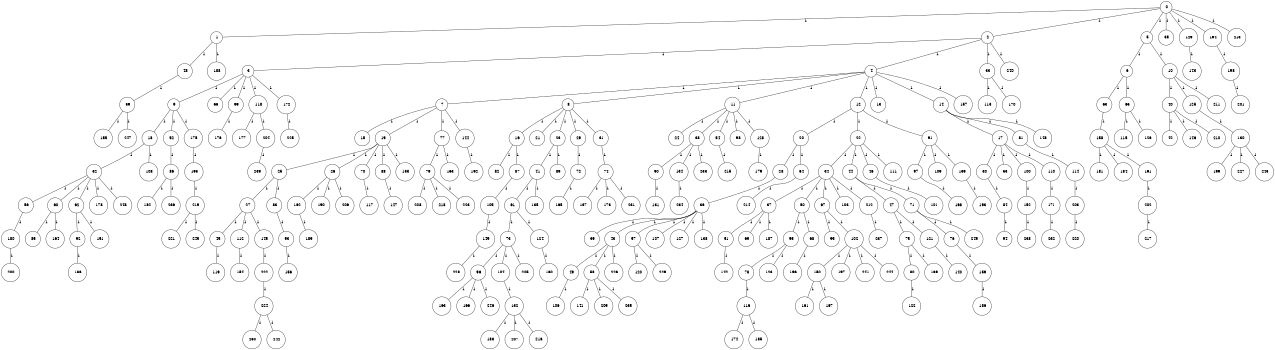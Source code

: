 graph G {
size="8.5,11;"
ratio = "expand;"
fixedsize="true;"
overlap="scale;"
node[shape=circle,width=.12,hight=.12,fontsize=12]
edge[fontsize=12]

0[label=" 0" color=black, pos="2.8044263,2.838492!"];
1[label=" 1" color=black, pos="2.2612402,2.4303908!"];
2[label=" 2" color=black, pos="2.7145223,2.0328403!"];
3[label=" 3" color=black, pos="2.2441252,1.4470863!"];
4[label=" 4" color=black, pos="1.3959835,1.7783157!"];
5[label=" 5" color=black, pos="0.61385319,1.9675309!"];
6[label=" 6" color=black, pos="1.0920363,2.5592136!"];
7[label=" 7" color=black, pos="2.5442893,1.6286565!"];
8[label=" 8" color=black, pos="0.4357417,1.0633376!"];
9[label=" 9" color=black, pos="2.2886495,1.8209076!"];
10[label=" 10" color=black, pos="2.4323695,1.8283612!"];
11[label=" 11" color=black, pos="2.5205837,2.9325716!"];
12[label=" 12" color=black, pos="0.19608082,0.53795592!"];
13[label=" 13" color=black, pos="0.43446411,2.1703046!"];
14[label=" 14" color=black, pos="0.68331781,1.07607!"];
15[label=" 15" color=black, pos="2.5157366,0.57632277!"];
16[label=" 16" color=black, pos="1.1718751,0.64846016!"];
17[label=" 17" color=black, pos="1.1333888,1.4636963!"];
18[label=" 18" color=black, pos="2.3231156,1.2422531!"];
19[label=" 19" color=black, pos="1.5675051,0.76026649!"];
20[label=" 20" color=black, pos="1.885712,0.57351988!"];
21[label=" 21" color=black, pos="1.8037092,0.84667659!"];
22[label=" 22" color=black, pos="0.47334257,0.71463415!"];
23[label=" 23" color=black, pos="2.6274731,0.94055746!"];
24[label=" 24" color=black, pos="0.93061731,0.25987275!"];
25[label=" 25" color=black, pos="2.0583854,1.6297644!"];
26[label=" 26" color=black, pos="2.0156266,1.2252003!"];
27[label=" 27" color=black, pos="0.046842231,0.34671749!"];
28[label=" 28" color=black, pos="0.28368923,2.2527304!"];
29[label=" 29" color=black, pos="0.6640618,0.57442549!"];
30[label=" 30" color=black, pos="2.0221536,1.1264835!"];
31[label=" 31" color=black, pos="1.5800166,0.44897492!"];
32[label=" 32" color=black, pos="0.65605861,1.57464!"];
33[label=" 33" color=black, pos="0.43241671,2.095945!"];
34[label=" 34" color=black, pos="1.076422,2.0311749!"];
35[label=" 35" color=black, pos="0.30661214,2.0558185!"];
36[label=" 36" color=black, pos="0.29812974,1.6776998!"];
37[label=" 37" color=black, pos="1.4079558,1.0995959!"];
38[label=" 38" color=black, pos="1.541185,1.0797361!"];
39[label=" 39" color=black, pos="2.2931204,1.6318354!"];
40[label=" 40" color=black, pos="0.23755874,0.66362302!"];
41[label=" 41" color=black, pos="0.41087981,0.11801871!"];
42[label=" 42" color=black, pos="2.0807133,2.610566!"];
43[label=" 43" color=black, pos="1.527086,1.9776268!"];
44[label=" 44" color=black, pos="0.97493326,2.7874072!"];
45[label=" 45" color=black, pos="0.90745196,1.8129985!"];
46[label=" 46" color=black, pos="0.11308258,2.5698384!"];
47[label=" 47" color=black, pos="1.4214457,0.35538204!"];
48[label=" 48" color=black, pos="2.4081492,1.3289799!"];
49[label=" 49" color=black, pos="1.7785731,2.3063308!"];
50[label=" 50" color=black, pos="0.59619223,1.2466118!"];
51[label=" 51" color=black, pos="2.5832812,1.9484939!"];
52[label=" 52" color=black, pos="1.8795653,0.94110351!"];
53[label=" 53" color=black, pos="1.6229043,2.2356542!"];
54[label=" 54" color=black, pos="1.6468367,0.14218984!"];
55[label=" 55" color=black, pos="0.0071664476,2.7272869!"];
56[label=" 56" color=black, pos="2.5165769,0.23434467!"];
57[label=" 57" color=black, pos="1.5032655,2.1544364!"];
58[label=" 58" color=black, pos="0.45757219,2.2227359!"];
59[label=" 59" color=black, pos="0.62528689,1.5990678!"];
60[label=" 60" color=black, pos="1.9071309,0.29186947!"];
61[label=" 61" color=black, pos="1.2942733,2.266022!"];
62[label=" 62" color=black, pos="0.33301626,0.0093924883!"];
63[label=" 63" color=black, pos="0.90578371,1.7554984!"];
64[label=" 64" color=black, pos="1.7929463,1.7175107!"];
65[label=" 65" color=black, pos="1.5305185,0.39566953!"];
66[label=" 66" color=black, pos="0.27299528,0.028944022!"];
67[label=" 67" color=black, pos="1.7896353,0.40313437!"];
68[label=" 68" color=black, pos="1.1681831,1.2268013!"];
69[label=" 69" color=black, pos="2.2225275,0.40356641!"];
70[label=" 70" color=black, pos="2.9010352,0.89572646!"];
71[label=" 71" color=black, pos="1.1496383,0.22917952!"];
72[label=" 72" color=black, pos="0.64106786,1.2387964!"];
73[label=" 73" color=black, pos="2.8186372,1.159677!"];
74[label=" 74" color=black, pos="0.2528714,1.9899147!"];
75[label=" 75" color=black, pos="1.8166328,1.7392728!"];
76[label=" 76" color=black, pos="0.088052911,0.44727226!"];
77[label=" 77" color=black, pos="2.4588975,0.86612415!"];
78[label=" 78" color=black, pos="1.2637976,2.1667515!"];
79[label=" 79" color=black, pos="1.4130754,1.3560205!"];
80[label=" 80" color=black, pos="2.3426212,1.2257296!"];
81[label=" 81" color=black, pos="2.2292829,2.252891!"];
82[label=" 82" color=black, pos="1.5740277,1.5246609!"];
83[label=" 83" color=black, pos="1.6358547,2.3754764!"];
84[label=" 84" color=black, pos="1.2300079,0.034488045!"];
85[label=" 85" color=black, pos="0.67358732,0.048837993!"];
86[label=" 86" color=black, pos="0.66246279,1.3508208!"];
87[label=" 87" color=black, pos="1.6115205,2.1296815!"];
88[label=" 88" color=black, pos="2.3016582,1.1154002!"];
89[label=" 89" color=black, pos="0.74081776,2.0130954!"];
90[label=" 90" color=black, pos="0.6110968,1.7055059!"];
91[label=" 91" color=black, pos="0.80169006,1.9708592!"];
92[label=" 92" color=black, pos="1.9037309,1.7206033!"];
93[label=" 93" color=black, pos="0.90595941,1.5147031!"];
94[label=" 94" color=black, pos="0.9850308,0.64396043!"];
95[label=" 95" color=black, pos="2.5723653,2.550693!"];
96[label=" 96" color=black, pos="1.1290531,1.4049646!"];
97[label=" 97" color=black, pos="0.034384314,0.18471625!"];
98[label=" 98" color=black, pos="0.95581631,2.8924326!"];
99[label=" 99" color=black, pos="2.9712045,2.7892043!"];
100[label=" 100" color=black, pos="0.86863905,2.4522537!"];
101[label=" 101" color=black, pos="1.2792489,0.34302067!"];
102[label=" 102" color=black, pos="1.8324808,0.86083105!"];
103[label=" 103" color=black, pos="2.760623,1.2788695!"];
104[label=" 104" color=black, pos="2.0776173,1.7595469!"];
105[label=" 105" color=black, pos="2.1018941,2.7574827!"];
106[label=" 106" color=black, pos="1.8344853,1.8152168!"];
107[label=" 107" color=black, pos="0.51320715,0.68062521!"];
108[label=" 108" color=black, pos="1.1142288,0.15644465!"];
109[label=" 109" color=black, pos="2.0998357,0.65775746!"];
110[label=" 110" color=black, pos="2.4864464,1.3371625!"];
111[label=" 111" color=black, pos="2.9301126,0.13674553!"];
112[label=" 112" color=black, pos="1.2998661,2.1197314!"];
113[label=" 113" color=black, pos="0.84055558,0.45947066!"];
114[label=" 114" color=black, pos="1.5271294,1.4807307!"];
115[label=" 115" color=black, pos="2.8791086,0.42218277!"];
116[label=" 116" color=black, pos="2.2942348,1.3868151!"];
117[label=" 117" color=black, pos="0.078092746,1.3263869!"];
118[label=" 118" color=black, pos="1.563161,1.8116086!"];
119[label=" 119" color=black, pos="0.27958136,0.50100348!"];
120[label=" 120" color=black, pos="0.84464657,2.9812077!"];
121[label=" 121" color=black, pos="2.497949,1.360243!"];
122[label=" 122" color=black, pos="2.7153658,2.065415!"];
123[label=" 123" color=black, pos="1.0023296,1.5878118!"];
124[label=" 124" color=black, pos="0.066225209,1.6906349!"];
125[label=" 125" color=black, pos="0.019199376,1.7088571!"];
126[label=" 126" color=black, pos="0.6805712,2.0756341!"];
127[label=" 127" color=black, pos="2.4688199,2.5396!"];
128[label=" 128" color=black, pos="0.19737245,2.9986686!"];
129[label=" 129" color=black, pos="2.961486,0.7203999!"];
130[label=" 130" color=black, pos="1.1998854,0.27132621!"];
131[label=" 131" color=black, pos="2.2734127,2.4987794!"];
132[label=" 132" color=black, pos="1.8337648,1.4839559!"];
133[label=" 133" color=black, pos="0.20643613,2.4353246!"];
134[label=" 134" color=black, pos="1.7132787,1.8471599!"];
135[label=" 135" color=black, pos="0.087596211,2.495565!"];
136[label=" 136" color=black, pos="0.90756757,1.9802901!"];
137[label=" 137" color=black, pos="1.8531452,0.54590538!"];
138[label=" 138" color=black, pos="1.4865049,0.25524562!"];
139[label=" 139" color=black, pos="1.6763696,2.0995555!"];
140[label=" 140" color=black, pos="0.94343938,2.3630985!"];
141[label=" 141" color=black, pos="2.7763244,0.036882837!"];
142[label=" 142" color=black, pos="2.3093818,2.6717017!"];
143[label=" 143" color=black, pos="2.2708026,0.68194669!"];
144[label=" 144" color=black, pos="2.6615003,0.047423746!"];
145[label=" 145" color=black, pos="2.3629268,1.5676761!"];
146[label=" 146" color=black, pos="1.4105607,0.60934935!"];
147[label=" 147" color=black, pos="0.57694681,1.5970646!"];
148[label=" 148" color=black, pos="1.2924163,0.67026169!"];
149[label=" 149" color=black, pos="1.7585863,0.55834369!"];
150[label=" 150" color=black, pos="2.5911872,2.4649462!"];
151[label=" 151" color=black, pos="2.397312,2.04036!"];
152[label=" 152" color=black, pos="0.80912967,0.5734578!"];
153[label=" 153" color=black, pos="1.6811129,2.0214882!"];
154[label=" 154" color=black, pos="2.9640557,0.17860388!"];
155[label=" 155" color=black, pos="2.3397425,1.0613887!"];
156[label=" 156" color=black, pos="1.7358317,0.70089933!"];
157[label=" 157" color=black, pos="0.43879489,2.5623861!"];
158[label=" 158" color=black, pos="0.48928835,2.891972!"];
159[label=" 159" color=black, pos="2.1742252,1.9454127!"];
160[label=" 160" color=black, pos="2.0201158,0.15541134!"];
161[label=" 161" color=black, pos="2.6600044,0.79290232!"];
162[label=" 162" color=black, pos="1.8077371,2.1650626!"];
163[label=" 163" color=black, pos="1.7471747,0.7796383!"];
164[label=" 164" color=black, pos="1.9581016,0.97742437!"];
165[label=" 165" color=black, pos="1.7397806,2.4268786!"];
166[label=" 166" color=black, pos="0.56714283,2.1156694!"];
167[label=" 167" color=black, pos="2.2511826,1.7247229!"];
168[label=" 168" color=black, pos="1.5799525,2.9725272!"];
169[label=" 169" color=black, pos="1.0570338,0.8640169!"];
170[label=" 170" color=black, pos="1.7369357,0.012250491!"];
171[label=" 171" color=black, pos="2.2555307,0.96711674!"];
172[label=" 172" color=black, pos="2.2724264,0.61052878!"];
173[label=" 173" color=black, pos="2.4843516,1.241276!"];
174[label=" 174" color=black, pos="2.356258,2.7928625!"];
175[label=" 175" color=black, pos="0.4180274,2.8787391!"];
176[label=" 176" color=black, pos="2.3977195,1.2379367!"];
177[label=" 177" color=black, pos="2.6166957,0.31952418!"];
178[label=" 178" color=black, pos="1.1310331,1.8377418!"];
179[label=" 179" color=black, pos="1.1236635,2.600196!"];
180[label=" 180" color=black, pos="0.74939964,1.4082969!"];
181[label=" 181" color=black, pos="2.2481322,1.2852457!"];
182[label=" 182" color=black, pos="1.0065183,1.2118309!"];
183[label=" 183" color=black, pos="0.59569349,0.4225256!"];
184[label=" 184" color=black, pos="1.9418363,2.4481663!"];
185[label=" 185" color=black, pos="0.76241589,2.9121634!"];
186[label=" 186" color=black, pos="0.099465132,0.2800127!"];
187[label=" 187" color=black, pos="2.5547638,2.6192185!"];
188[label=" 188" color=black, pos="2.0909335,0.53791465!"];
189[label=" 189" color=black, pos="0.67708832,2.943456!"];
190[label=" 190" color=black, pos="2.9012685,0.10815241!"];
191[label=" 191" color=black, pos="0.24585692,0.49037504!"];
192[label=" 192" color=black, pos="1.1911403,1.7462253!"];
193[label=" 193" color=black, pos="0.70623178,1.8470051!"];
194[label=" 194" color=black, pos="0.40829393,2.0288255!"];
195[label=" 195" color=black, pos="1.0072266,1.2672211!"];
196[label=" 196" color=black, pos="0.67555934,1.4372259!"];
197[label=" 197" color=black, pos="2.6282961,0.03625433!"];
198[label=" 198" color=black, pos="2.5359688,0.02652667!"];
199[label=" 199" color=black, pos="2.6750848,0.96951891!"];
200[label=" 200" color=black, pos="2.455443,2.8197813!"];
201[label=" 201" color=black, pos="1.3741329,2.9673717!"];
202[label=" 202" color=black, pos="0.79380423,1.7454845!"];
203[label=" 203" color=black, pos="0.6442412,2.8991909!"];
204[label=" 204" color=black, pos="0.8178413,2.6724482!"];
205[label=" 205" color=black, pos="1.7170987,1.975702!"];
206[label=" 206" color=black, pos="1.8531093,1.0348932!"];
207[label=" 207" color=black, pos="1.5191304,2.3944191!"];
208[label=" 208" color=black, pos="2.7201562,2.1362483!"];
209[label=" 209" color=black, pos="2.8809867,2.8767159!"];
210[label=" 210" color=black, pos="2.0998172,0.47582177!"];
211[label=" 211" color=black, pos="0.63490597,0.063858967!"];
212[label=" 212" color=black, pos="0.71142951,0.89888466!"];
213[label=" 213" color=black, pos="2.4450097,1.6815957!"];
214[label=" 214" color=black, pos="0.8768154,1.826313!"];
215[label=" 215" color=black, pos="0.72090089,0.37051926!"];
216[label=" 216" color=black, pos="2.4349324,1.5353462!"];
217[label=" 217" color=black, pos="2.6103875,1.9907101!"];
218[label=" 218" color=black, pos="0.034262556,1.4542632!"];
219[label=" 219" color=black, pos="0.84154456,1.1219158!"];
220[label=" 220" color=black, pos="2.2544293,1.9815023!"];
221[label=" 221" color=black, pos="0.89538715,2.997558!"];
222[label=" 222" color=black, pos="0.37958672,2.1681484!"];
223[label=" 223" color=black, pos="0.044603017,0.54154473!"];
224[label=" 224" color=black, pos="0.045435136,1.7954546!"];
225[label=" 225" color=black, pos="0.48895312,1.3660274!"];
226[label=" 226" color=black, pos="1.2526965,0.1923842!"];
227[label=" 227" color=black, pos="2.3384127,1.6472151!"];
228[label=" 228" color=black, pos="1.3351005,0.29228096!"];
229[label=" 229" color=black, pos="1.2918153,1.0026902!"];
230[label=" 230" color=black, pos="1.1137099,0.77188962!"];
231[label=" 231" color=black, pos="1.7095061,2.6378483!"];
232[label=" 232" color=black, pos="0.39032532,0.41076392!"];
233[label=" 233" color=black, pos="0.21946751,0.40249412!"];
234[label=" 234" color=black, pos="2.5970818,1.5664051!"];
235[label=" 235" color=black, pos="2.9091783,0.52833648!"];
236[label=" 236" color=black, pos="2.8423376,1.4747664!"];
237[label=" 237" color=black, pos="0.11045635,1.805555!"];
238[label=" 238" color=black, pos="1.6482951,1.3824791!"];
239[label=" 239" color=black, pos="0.89087895,1.1127425!"];
240[label=" 240" color=black, pos="1.4536302,2.1604827!"];
241[label=" 241" color=black, pos="1.3002977,1.1452618!"];
242[label=" 242" color=black, pos="0.15785515,0.83287403!"];
243[label=" 243" color=black, pos="2.9252872,1.3113122!"];
244[label=" 244" color=black, pos="0.18182795,1.9017777!"];
245[label=" 245" color=black, pos="0.26353514,2.5164505!"];
246[label=" 246" color=black, pos="0.28477731,2.2696314!"];
247[label=" 247" color=black, pos="1.919257,0.45686053!"];
248[label=" 248" color=black, pos="2.9058802,2.045985!"];
249[label=" 249" color=black, pos="1.1803201,2.1035574!"];
0--1[label="1"]
0--2[label="1"]
0--5[label="1"]
0--35[label="1"]
0--129[label="1"]
0--194[label="1"]
0--213[label="1"]
1--48[label="1"]
1--188[label="1"]
2--3[label="1"]
2--4[label="1"]
2--33[label="1"]
2--240[label="1"]
3--9[label="1"]
3--66[label="1"]
3--99[label="1"]
3--118[label="1"]
3--172[label="1"]
4--7[label="1"]
4--8[label="1"]
4--11[label="1"]
4--12[label="1"]
4--13[label="1"]
4--14[label="1"]
4--157[label="1"]
5--6[label="1"]
5--10[label="1"]
6--63[label="1"]
6--65[label="1"]
7--15[label="1"]
7--19[label="1"]
7--77[label="1"]
7--144[label="1"]
8--16[label="1"]
8--21[label="1"]
8--23[label="1"]
8--29[label="1"]
8--31[label="1"]
9--18[label="1"]
9--52[label="1"]
9--175[label="1"]
10--40[label="1"]
10--125[label="1"]
10--211[label="1"]
11--24[label="1"]
11--38[label="1"]
11--54[label="1"]
11--98[label="1"]
11--128[label="1"]
12--20[label="1"]
12--22[label="1"]
12--91[label="1"]
14--17[label="1"]
14--81[label="1"]
14--148[label="1"]
16--82[label="1"]
16--87[label="1"]
17--30[label="1"]
17--53[label="1"]
17--100[label="1"]
17--110[label="1"]
18--32[label="1"]
18--108[label="1"]
19--25[label="1"]
19--26[label="1"]
19--70[label="1"]
19--88[label="1"]
19--133[label="1"]
20--28[label="1"]
20--64[label="1"]
22--34[label="1"]
22--44[label="1"]
22--46[label="1"]
22--111[label="1"]
23--41[label="1"]
23--89[label="1"]
25--27[label="1"]
25--83[label="1"]
26--162[label="1"]
26--190[label="1"]
26--206[label="1"]
27--45[label="1"]
27--112[label="1"]
27--145[label="1"]
28--36[label="1"]
29--72[label="1"]
30--84[label="1"]
31--74[label="1"]
32--56[label="1"]
32--60[label="1"]
32--62[label="1"]
32--178[label="1"]
32--248[label="1"]
33--113[label="1"]
33--170[label="1"]
34--37[label="1"]
34--50[label="1"]
34--67[label="1"]
34--103[label="1"]
34--212[label="1"]
36--39[label="1"]
36--43[label="1"]
36--57[label="1"]
36--107[label="1"]
36--127[label="1"]
36--138[label="1"]
37--51[label="1"]
37--69[label="1"]
37--187[label="1"]
38--90[label="1"]
38--134[label="1"]
38--233[label="1"]
40--42[label="1"]
40--146[label="1"]
40--210[label="1"]
41--61[label="1"]
41--135[label="1"]
43--49[label="1"]
43--58[label="1"]
43--226[label="1"]
44--47[label="1"]
44--71[label="1"]
45--119[label="1"]
46--101[label="1"]
47--75[label="1"]
47--121[label="1"]
48--59[label="1"]
49--106[label="1"]
50--55[label="1"]
50--68[label="1"]
51--142[label="1"]
52--86[label="1"]
54--215[label="1"]
55--78[label="1"]
55--123[label="1"]
56--180[label="1"]
57--120[label="1"]
57--229[label="1"]
58--141[label="1"]
58--209[label="1"]
58--235[label="1"]
59--155[label="1"]
59--247[label="1"]
60--85[label="1"]
60--164[label="1"]
61--73[label="1"]
61--124[label="1"]
62--92[label="1"]
62--151[label="1"]
63--158[label="1"]
64--214[label="1"]
65--115[label="1"]
65--126[label="1"]
67--95[label="1"]
67--102[label="1"]
68--196[label="1"]
70--117[label="1"]
71--76[label="1"]
71--249[label="1"]
72--165[label="1"]
73--96[label="1"]
73--104[label="1"]
73--205[label="1"]
74--137[label="1"]
74--173[label="1"]
74--231[label="1"]
75--80[label="1"]
75--169[label="1"]
76--159[label="1"]
77--79[label="1"]
77--153[label="1"]
78--116[label="1"]
79--208[label="1"]
79--218[label="1"]
79--223[label="1"]
80--122[label="1"]
81--114[label="1"]
83--93[label="1"]
84--94[label="1"]
86--182[label="1"]
86--236[label="1"]
87--105[label="1"]
88--147[label="1"]
90--131[label="1"]
91--97[label="1"]
91--109[label="1"]
91--139[label="1"]
92--136[label="1"]
93--156[label="1"]
96--163[label="1"]
96--166[label="1"]
96--246[label="1"]
97--168[label="1"]
99--176[label="1"]
100--152[label="1"]
102--150[label="1"]
102--197[label="1"]
102--241[label="1"]
102--244[label="1"]
104--132[label="1"]
105--149[label="1"]
110--171[label="1"]
112--154[label="1"]
114--203[label="1"]
116--174[label="1"]
116--185[label="1"]
118--177[label="1"]
118--204[label="1"]
121--140[label="1"]
124--160[label="1"]
125--130[label="1"]
128--179[label="1"]
129--143[label="1"]
130--199[label="1"]
130--227[label="1"]
130--243[label="1"]
132--183[label="1"]
132--207[label="1"]
132--216[label="1"]
134--234[label="1"]
139--193[label="1"]
144--192[label="1"]
145--222[label="1"]
149--228[label="1"]
150--161[label="1"]
150--167[label="1"]
152--238[label="1"]
158--181[label="1"]
158--184[label="1"]
158--191[label="1"]
159--186[label="1"]
162--189[label="1"]
171--232[label="1"]
172--225[label="1"]
175--195[label="1"]
180--200[label="1"]
191--202[label="1"]
194--198[label="1"]
195--219[label="1"]
198--201[label="1"]
202--217[label="1"]
203--220[label="1"]
204--239[label="1"]
212--237[label="1"]
219--221[label="1"]
219--245[label="1"]
222--224[label="1"]
224--230[label="1"]
224--242[label="1"]

}
